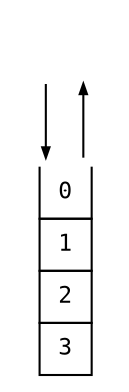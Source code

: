 digraph G {
    node [shape=plaintext]
    edge [arrowsize = 0.5]
    graph [splines=ortho]
    2 [label = ""]
    2 -> 1
    1 -> 2
    1 [label = <<TABLE BORDER="0" CELLPADDING="0" CELLSPACING="0">
        <TR><TD BORDER="1" SIDES="LBR" FIXEDSIZE="TRUE" WIDTH="25" HEIGHT="25"><FONT FACE="COURIER" POINT-SIZE="11">0</FONT></TD></TR>
        <TR><TD BORDER="1" FIXEDSIZE="TRUE" WIDTH="25" HEIGHT="25"><FONT FACE="COURIER" POINT-SIZE="11">1</FONT></TD></TR>
        <TR><TD BORDER="1" FIXEDSIZE="TRUE" WIDTH="25" HEIGHT="25"><FONT FACE="COURIER" POINT-SIZE="11">2</FONT></TD></TR>
        <TR><TD BORDER="1" FIXEDSIZE="TRUE" WIDTH="25" HEIGHT="25"><FONT FACE="COURIER" POINT-SIZE="11">3</FONT></TD></TR>
    </TABLE>>]
}
